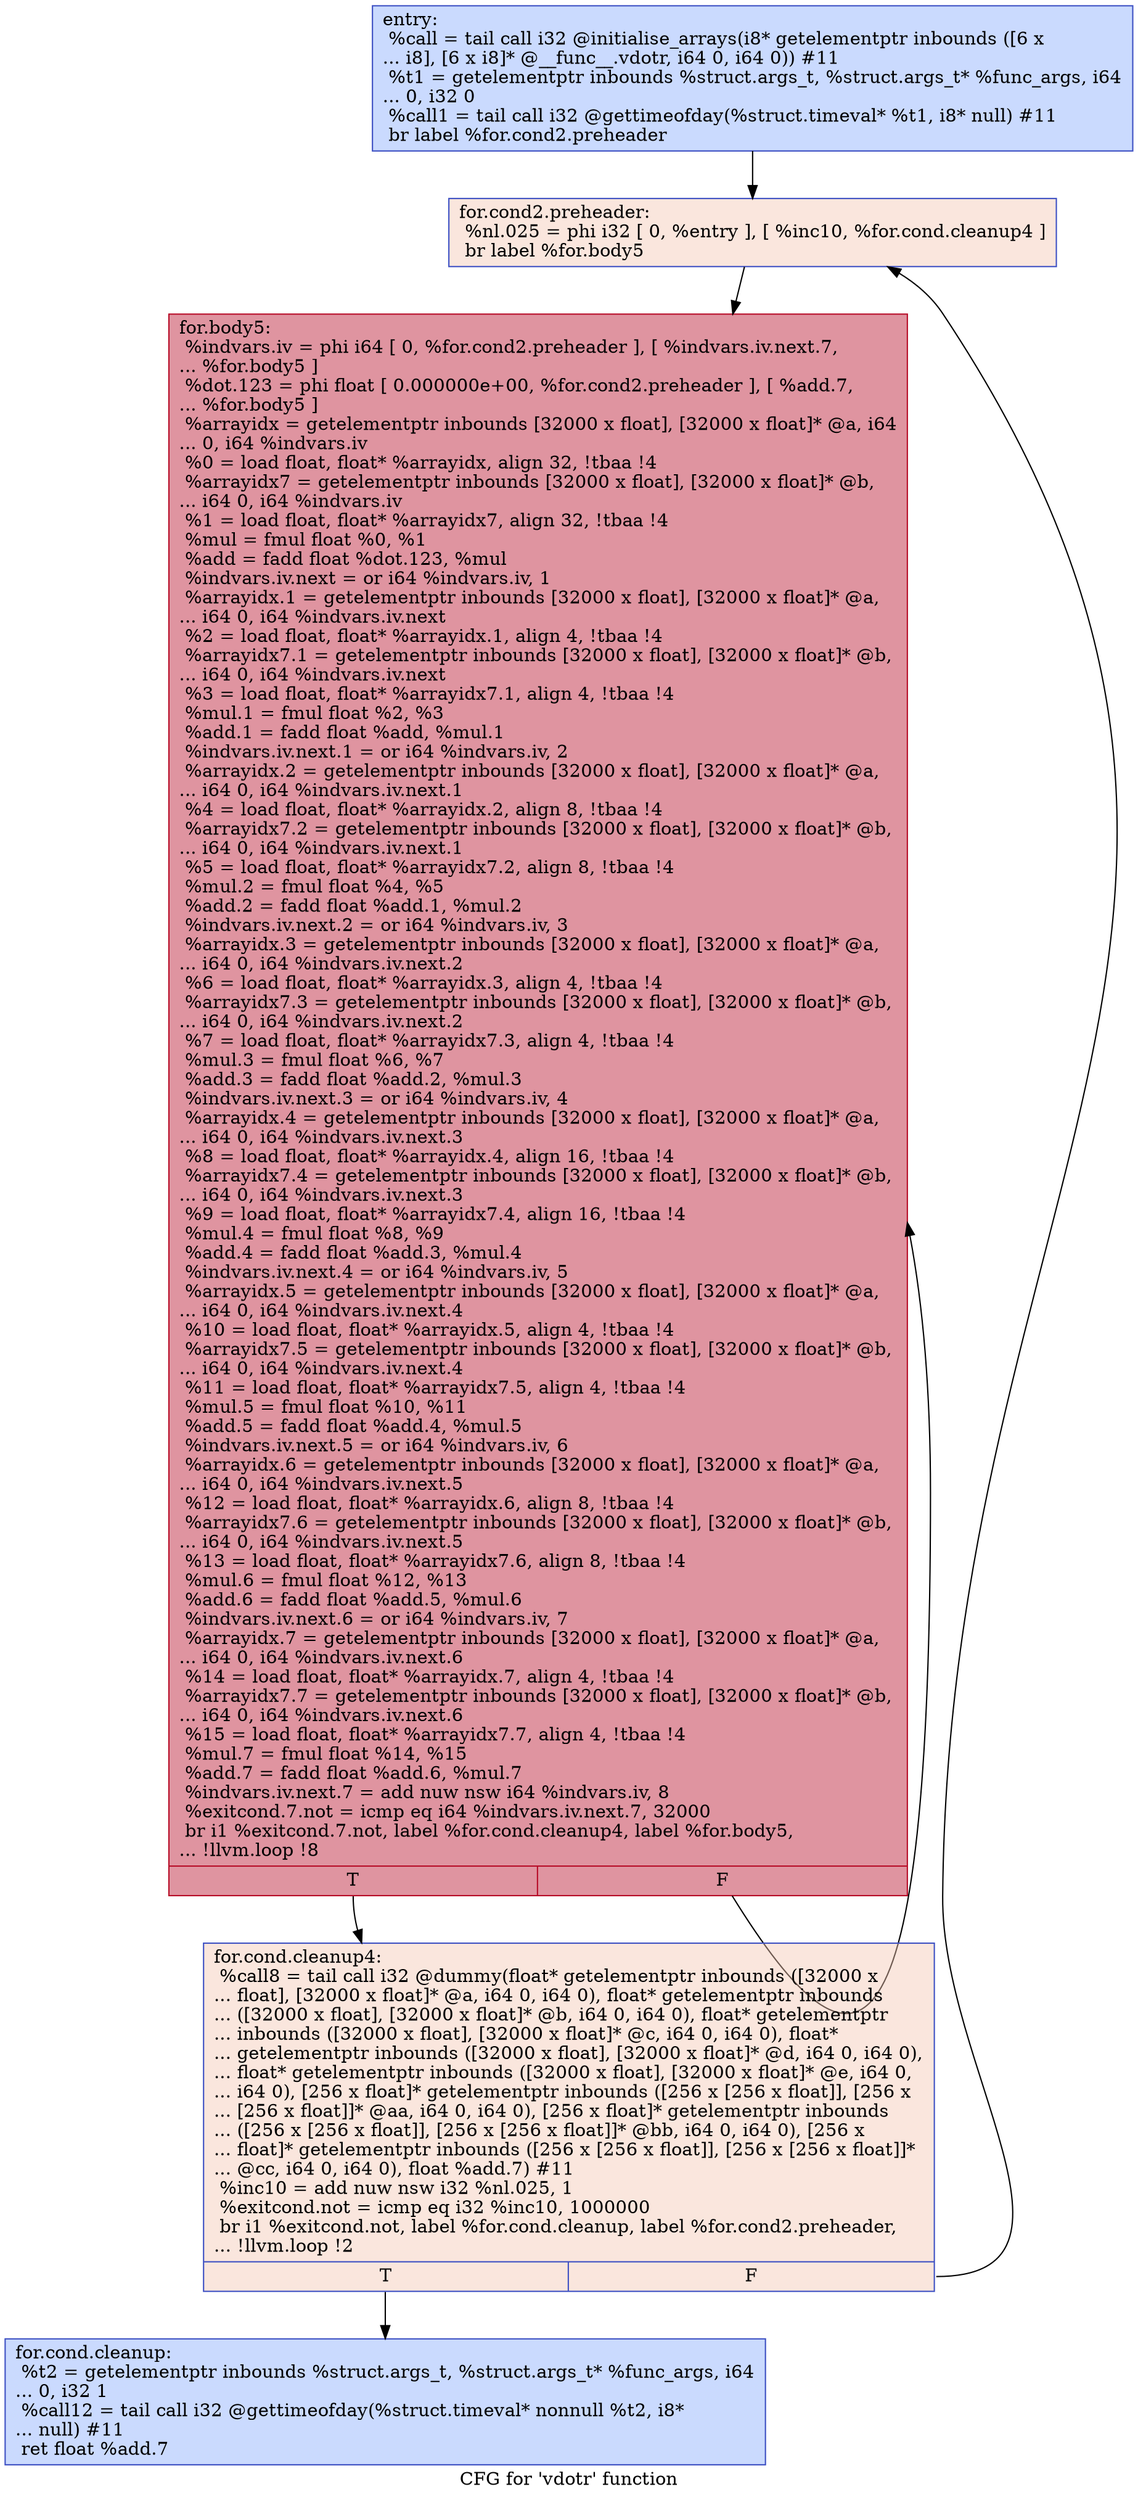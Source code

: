 digraph "CFG for 'vdotr' function" {
	label="CFG for 'vdotr' function";

	Node0x564c93cfb980 [shape=record,color="#3d50c3ff", style=filled, fillcolor="#88abfd70",label="{entry:\l  %call = tail call i32 @initialise_arrays(i8* getelementptr inbounds ([6 x\l... i8], [6 x i8]* @__func__.vdotr, i64 0, i64 0)) #11\l  %t1 = getelementptr inbounds %struct.args_t, %struct.args_t* %func_args, i64\l... 0, i32 0\l  %call1 = tail call i32 @gettimeofday(%struct.timeval* %t1, i8* null) #11\l  br label %for.cond2.preheader\l}"];
	Node0x564c93cfb980 -> Node0x564c93cfbe20;
	Node0x564c93cfbe20 [shape=record,color="#3d50c3ff", style=filled, fillcolor="#f3c7b170",label="{for.cond2.preheader:                              \l  %nl.025 = phi i32 [ 0, %entry ], [ %inc10, %for.cond.cleanup4 ]\l  br label %for.body5\l}"];
	Node0x564c93cfbe20 -> Node0x564c93cfc0b0;
	Node0x564c93cfc1d0 [shape=record,color="#3d50c3ff", style=filled, fillcolor="#88abfd70",label="{for.cond.cleanup:                                 \l  %t2 = getelementptr inbounds %struct.args_t, %struct.args_t* %func_args, i64\l... 0, i32 1\l  %call12 = tail call i32 @gettimeofday(%struct.timeval* nonnull %t2, i8*\l... null) #11\l  ret float %add.7\l}"];
	Node0x564c93cfbf40 [shape=record,color="#3d50c3ff", style=filled, fillcolor="#f3c7b170",label="{for.cond.cleanup4:                                \l  %call8 = tail call i32 @dummy(float* getelementptr inbounds ([32000 x\l... float], [32000 x float]* @a, i64 0, i64 0), float* getelementptr inbounds\l... ([32000 x float], [32000 x float]* @b, i64 0, i64 0), float* getelementptr\l... inbounds ([32000 x float], [32000 x float]* @c, i64 0, i64 0), float*\l... getelementptr inbounds ([32000 x float], [32000 x float]* @d, i64 0, i64 0),\l... float* getelementptr inbounds ([32000 x float], [32000 x float]* @e, i64 0,\l... i64 0), [256 x float]* getelementptr inbounds ([256 x [256 x float]], [256 x\l... [256 x float]]* @aa, i64 0, i64 0), [256 x float]* getelementptr inbounds\l... ([256 x [256 x float]], [256 x [256 x float]]* @bb, i64 0, i64 0), [256 x\l... float]* getelementptr inbounds ([256 x [256 x float]], [256 x [256 x float]]*\l... @cc, i64 0, i64 0), float %add.7) #11\l  %inc10 = add nuw nsw i32 %nl.025, 1\l  %exitcond.not = icmp eq i32 %inc10, 1000000\l  br i1 %exitcond.not, label %for.cond.cleanup, label %for.cond2.preheader,\l... !llvm.loop !2\l|{<s0>T|<s1>F}}"];
	Node0x564c93cfbf40:s0 -> Node0x564c93cfc1d0;
	Node0x564c93cfbf40:s1 -> Node0x564c93cfbe20;
	Node0x564c93cfc0b0 [shape=record,color="#b70d28ff", style=filled, fillcolor="#b70d2870",label="{for.body5:                                        \l  %indvars.iv = phi i64 [ 0, %for.cond2.preheader ], [ %indvars.iv.next.7,\l... %for.body5 ]\l  %dot.123 = phi float [ 0.000000e+00, %for.cond2.preheader ], [ %add.7,\l... %for.body5 ]\l  %arrayidx = getelementptr inbounds [32000 x float], [32000 x float]* @a, i64\l... 0, i64 %indvars.iv\l  %0 = load float, float* %arrayidx, align 32, !tbaa !4\l  %arrayidx7 = getelementptr inbounds [32000 x float], [32000 x float]* @b,\l... i64 0, i64 %indvars.iv\l  %1 = load float, float* %arrayidx7, align 32, !tbaa !4\l  %mul = fmul float %0, %1\l  %add = fadd float %dot.123, %mul\l  %indvars.iv.next = or i64 %indvars.iv, 1\l  %arrayidx.1 = getelementptr inbounds [32000 x float], [32000 x float]* @a,\l... i64 0, i64 %indvars.iv.next\l  %2 = load float, float* %arrayidx.1, align 4, !tbaa !4\l  %arrayidx7.1 = getelementptr inbounds [32000 x float], [32000 x float]* @b,\l... i64 0, i64 %indvars.iv.next\l  %3 = load float, float* %arrayidx7.1, align 4, !tbaa !4\l  %mul.1 = fmul float %2, %3\l  %add.1 = fadd float %add, %mul.1\l  %indvars.iv.next.1 = or i64 %indvars.iv, 2\l  %arrayidx.2 = getelementptr inbounds [32000 x float], [32000 x float]* @a,\l... i64 0, i64 %indvars.iv.next.1\l  %4 = load float, float* %arrayidx.2, align 8, !tbaa !4\l  %arrayidx7.2 = getelementptr inbounds [32000 x float], [32000 x float]* @b,\l... i64 0, i64 %indvars.iv.next.1\l  %5 = load float, float* %arrayidx7.2, align 8, !tbaa !4\l  %mul.2 = fmul float %4, %5\l  %add.2 = fadd float %add.1, %mul.2\l  %indvars.iv.next.2 = or i64 %indvars.iv, 3\l  %arrayidx.3 = getelementptr inbounds [32000 x float], [32000 x float]* @a,\l... i64 0, i64 %indvars.iv.next.2\l  %6 = load float, float* %arrayidx.3, align 4, !tbaa !4\l  %arrayidx7.3 = getelementptr inbounds [32000 x float], [32000 x float]* @b,\l... i64 0, i64 %indvars.iv.next.2\l  %7 = load float, float* %arrayidx7.3, align 4, !tbaa !4\l  %mul.3 = fmul float %6, %7\l  %add.3 = fadd float %add.2, %mul.3\l  %indvars.iv.next.3 = or i64 %indvars.iv, 4\l  %arrayidx.4 = getelementptr inbounds [32000 x float], [32000 x float]* @a,\l... i64 0, i64 %indvars.iv.next.3\l  %8 = load float, float* %arrayidx.4, align 16, !tbaa !4\l  %arrayidx7.4 = getelementptr inbounds [32000 x float], [32000 x float]* @b,\l... i64 0, i64 %indvars.iv.next.3\l  %9 = load float, float* %arrayidx7.4, align 16, !tbaa !4\l  %mul.4 = fmul float %8, %9\l  %add.4 = fadd float %add.3, %mul.4\l  %indvars.iv.next.4 = or i64 %indvars.iv, 5\l  %arrayidx.5 = getelementptr inbounds [32000 x float], [32000 x float]* @a,\l... i64 0, i64 %indvars.iv.next.4\l  %10 = load float, float* %arrayidx.5, align 4, !tbaa !4\l  %arrayidx7.5 = getelementptr inbounds [32000 x float], [32000 x float]* @b,\l... i64 0, i64 %indvars.iv.next.4\l  %11 = load float, float* %arrayidx7.5, align 4, !tbaa !4\l  %mul.5 = fmul float %10, %11\l  %add.5 = fadd float %add.4, %mul.5\l  %indvars.iv.next.5 = or i64 %indvars.iv, 6\l  %arrayidx.6 = getelementptr inbounds [32000 x float], [32000 x float]* @a,\l... i64 0, i64 %indvars.iv.next.5\l  %12 = load float, float* %arrayidx.6, align 8, !tbaa !4\l  %arrayidx7.6 = getelementptr inbounds [32000 x float], [32000 x float]* @b,\l... i64 0, i64 %indvars.iv.next.5\l  %13 = load float, float* %arrayidx7.6, align 8, !tbaa !4\l  %mul.6 = fmul float %12, %13\l  %add.6 = fadd float %add.5, %mul.6\l  %indvars.iv.next.6 = or i64 %indvars.iv, 7\l  %arrayidx.7 = getelementptr inbounds [32000 x float], [32000 x float]* @a,\l... i64 0, i64 %indvars.iv.next.6\l  %14 = load float, float* %arrayidx.7, align 4, !tbaa !4\l  %arrayidx7.7 = getelementptr inbounds [32000 x float], [32000 x float]* @b,\l... i64 0, i64 %indvars.iv.next.6\l  %15 = load float, float* %arrayidx7.7, align 4, !tbaa !4\l  %mul.7 = fmul float %14, %15\l  %add.7 = fadd float %add.6, %mul.7\l  %indvars.iv.next.7 = add nuw nsw i64 %indvars.iv, 8\l  %exitcond.7.not = icmp eq i64 %indvars.iv.next.7, 32000\l  br i1 %exitcond.7.not, label %for.cond.cleanup4, label %for.body5,\l... !llvm.loop !8\l|{<s0>T|<s1>F}}"];
	Node0x564c93cfc0b0:s0 -> Node0x564c93cfbf40;
	Node0x564c93cfc0b0:s1 -> Node0x564c93cfc0b0;
}
